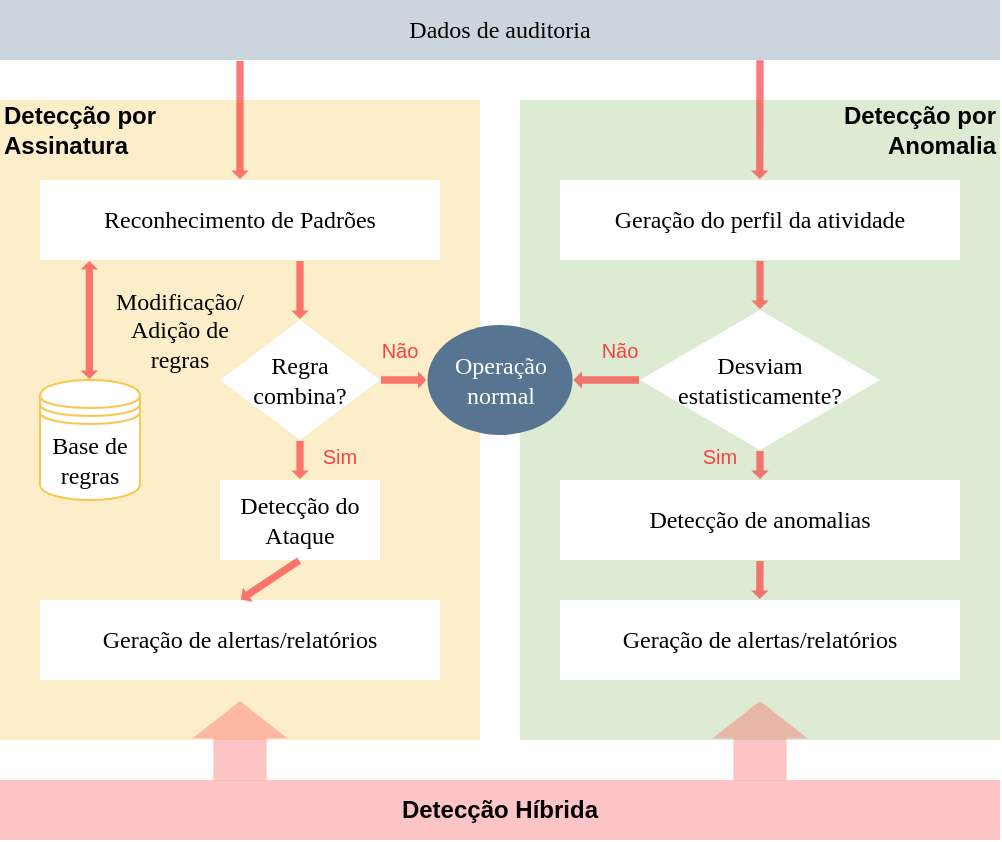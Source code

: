 <mxfile version="21.2.8" type="device">
  <diagram name="Page-1" id="BuArVE6JmWYOOGFdqmcg">
    <mxGraphModel dx="819" dy="500" grid="1" gridSize="10" guides="1" tooltips="1" connect="1" arrows="1" fold="1" page="1" pageScale="1" pageWidth="850" pageHeight="1100" math="0" shadow="0">
      <root>
        <mxCell id="0" />
        <mxCell id="1" parent="0" />
        <mxCell id="BPArV4yc7Rnknf77cz9o-1" value="&lt;span&gt;&lt;font face=&quot;Garamond&quot;&gt;Dados de auditoria&lt;/font&gt;&lt;/span&gt;" style="rounded=0;whiteSpace=wrap;html=1;strokeColor=none;fillColor=#577590;fillOpacity=30;fontStyle=0" parent="1" vertex="1">
          <mxGeometry x="90" y="90" width="500" height="30" as="geometry" />
        </mxCell>
        <mxCell id="BPArV4yc7Rnknf77cz9o-2" value="" style="rounded=0;whiteSpace=wrap;html=1;strokeColor=none;fillColor=#F9C74F;fillOpacity=30;" parent="1" vertex="1">
          <mxGeometry x="90" y="140" width="240" height="320" as="geometry" />
        </mxCell>
        <mxCell id="BPArV4yc7Rnknf77cz9o-3" value="" style="rounded=0;whiteSpace=wrap;html=1;fillColor=#90be6d;strokeColor=none;fillOpacity=30;labelPosition=right;verticalLabelPosition=top;align=left;verticalAlign=bottom;" parent="1" vertex="1">
          <mxGeometry x="350" y="140" width="240" height="320" as="geometry" />
        </mxCell>
        <mxCell id="YLcM5y8bZRw09ZscL8xa-1" value="&lt;b&gt;Detecção por Anomalia&lt;/b&gt;" style="text;html=1;strokeColor=none;fillColor=none;align=right;verticalAlign=middle;whiteSpace=wrap;rounded=0;" parent="1" vertex="1">
          <mxGeometry x="460" y="140" width="130" height="30" as="geometry" />
        </mxCell>
        <mxCell id="YLcM5y8bZRw09ZscL8xa-2" value="&lt;b&gt;Detecção por Assinatura&lt;/b&gt;" style="text;html=1;strokeColor=none;fillColor=none;align=left;verticalAlign=middle;whiteSpace=wrap;rounded=0;" parent="1" vertex="1">
          <mxGeometry x="90" y="140" width="140" height="30" as="geometry" />
        </mxCell>
        <mxCell id="YLcM5y8bZRw09ZscL8xa-3" value="&lt;font face=&quot;Garamond&quot;&gt;Reconhecimento de Padrões&lt;/font&gt;" style="rounded=0;whiteSpace=wrap;html=1;strokeColor=none;" parent="1" vertex="1">
          <mxGeometry x="110" y="180" width="200" height="40" as="geometry" />
        </mxCell>
        <mxCell id="YLcM5y8bZRw09ZscL8xa-4" value="&lt;font face=&quot;Garamond&quot;&gt;Base de regras&lt;/font&gt;" style="shape=datastore;whiteSpace=wrap;html=1;strokeColor=#F9C74F;" parent="1" vertex="1">
          <mxGeometry x="110" y="280" width="50" height="60" as="geometry" />
        </mxCell>
        <mxCell id="2ywffRMXx2h03lQoNakA-1" value="" style="shape=flexArrow;endArrow=classic;startArrow=none;html=1;rounded=0;entryX=0.5;entryY=0;entryDx=0;entryDy=0;endWidth=4.105;endSize=1.077;width=3.654;startSize=1.077;startWidth=4.105;strokeColor=none;fillColor=#F94144;fillOpacity=70;startFill=0;" parent="1" target="YLcM5y8bZRw09ZscL8xa-3" edge="1">
          <mxGeometry width="100" height="100" relative="1" as="geometry">
            <mxPoint x="210" y="120" as="sourcePoint" />
            <mxPoint x="45" y="559" as="targetPoint" />
          </mxGeometry>
        </mxCell>
        <mxCell id="2ywffRMXx2h03lQoNakA-3" value="" style="shape=flexArrow;endArrow=classic;startArrow=block;html=1;rounded=0;entryX=0.5;entryY=0;entryDx=0;entryDy=0;endWidth=4.105;endSize=1.077;width=3.654;startSize=1.077;startWidth=4.105;strokeColor=none;fillColor=#F94144;fillOpacity=70;startFill=0;" parent="1" edge="1">
          <mxGeometry width="100" height="100" relative="1" as="geometry">
            <mxPoint x="134.71" y="220" as="sourcePoint" />
            <mxPoint x="134.71" y="280" as="targetPoint" />
          </mxGeometry>
        </mxCell>
        <mxCell id="2ywffRMXx2h03lQoNakA-4" value="&lt;font face=&quot;Garamond&quot;&gt;Modificação/&lt;br&gt;Adição de regras&lt;/font&gt;" style="text;html=1;strokeColor=none;fillColor=none;align=center;verticalAlign=middle;whiteSpace=wrap;rounded=0;" parent="1" vertex="1">
          <mxGeometry x="140" y="240" width="80" height="30" as="geometry" />
        </mxCell>
        <mxCell id="2ywffRMXx2h03lQoNakA-5" value="" style="shape=flexArrow;endArrow=classic;startArrow=none;html=1;rounded=0;entryX=0.5;entryY=0;entryDx=0;entryDy=0;endWidth=4.105;endSize=1.077;width=3.654;startSize=1.077;startWidth=4.105;strokeColor=none;fillColor=#F94144;fillOpacity=70;startFill=0;" parent="1" source="2ywffRMXx2h03lQoNakA-21" target="2ywffRMXx2h03lQoNakA-6" edge="1">
          <mxGeometry width="100" height="100" relative="1" as="geometry">
            <mxPoint x="270" y="220" as="sourcePoint" />
            <mxPoint x="280" y="280" as="targetPoint" />
          </mxGeometry>
        </mxCell>
        <mxCell id="2ywffRMXx2h03lQoNakA-6" value="&lt;font face=&quot;Garamond&quot;&gt;Detecção do Ataque&lt;/font&gt;" style="rounded=0;whiteSpace=wrap;html=1;strokeColor=none;" parent="1" vertex="1">
          <mxGeometry x="200" y="330" width="80" height="40" as="geometry" />
        </mxCell>
        <mxCell id="2ywffRMXx2h03lQoNakA-8" value="&lt;b style=&quot;border-color: var(--border-color); text-align: left;&quot;&gt;Detecção Híbrida&lt;/b&gt;" style="rounded=0;whiteSpace=wrap;html=1;strokeColor=none;fillColor=#F94144;fillOpacity=30;fontStyle=0" parent="1" vertex="1">
          <mxGeometry x="90" y="480" width="500" height="30" as="geometry" />
        </mxCell>
        <mxCell id="2ywffRMXx2h03lQoNakA-9" value="" style="shape=flexArrow;endArrow=classic;html=1;rounded=0;width=26.667;endSize=5.919;strokeColor=none;fillColor=#F94144;fillOpacity=30;exitX=0.24;exitY=0.019;exitDx=0;exitDy=0;exitPerimeter=0;" parent="1" source="2ywffRMXx2h03lQoNakA-8" edge="1">
          <mxGeometry width="50" height="50" relative="1" as="geometry">
            <mxPoint x="210" y="480" as="sourcePoint" />
            <mxPoint x="210" y="440" as="targetPoint" />
          </mxGeometry>
        </mxCell>
        <mxCell id="2ywffRMXx2h03lQoNakA-10" value="" style="shape=flexArrow;endArrow=classic;html=1;rounded=0;width=26.667;endSize=5.919;strokeColor=none;fillColor=#F94144;fillOpacity=30;exitX=0.76;exitY=0.02;exitDx=0;exitDy=0;exitPerimeter=0;" parent="1" source="2ywffRMXx2h03lQoNakA-8" edge="1">
          <mxGeometry width="50" height="50" relative="1" as="geometry">
            <mxPoint x="469.96" y="480" as="sourcePoint" />
            <mxPoint x="470" y="440" as="targetPoint" />
          </mxGeometry>
        </mxCell>
        <mxCell id="2ywffRMXx2h03lQoNakA-11" value="&lt;font face=&quot;Garamond&quot;&gt;Geração de alertas/relatórios&lt;/font&gt;" style="rounded=0;whiteSpace=wrap;html=1;strokeColor=none;" parent="1" vertex="1">
          <mxGeometry x="110" y="390" width="200" height="40" as="geometry" />
        </mxCell>
        <mxCell id="2ywffRMXx2h03lQoNakA-12" value="&lt;font face=&quot;Garamond&quot;&gt;Geração de alertas/relatórios&lt;/font&gt;" style="rounded=0;whiteSpace=wrap;html=1;strokeColor=none;" parent="1" vertex="1">
          <mxGeometry x="370" y="390" width="200" height="40" as="geometry" />
        </mxCell>
        <mxCell id="2ywffRMXx2h03lQoNakA-13" value="&lt;font face=&quot;Garamond&quot;&gt;Geração do perfil da atividade&lt;/font&gt;" style="rounded=0;whiteSpace=wrap;html=1;strokeColor=none;" parent="1" vertex="1">
          <mxGeometry x="370" y="180" width="200" height="40" as="geometry" />
        </mxCell>
        <mxCell id="2ywffRMXx2h03lQoNakA-14" value="" style="shape=flexArrow;endArrow=classic;startArrow=none;html=1;rounded=0;entryX=0.5;entryY=0;entryDx=0;entryDy=0;endWidth=4.105;endSize=1.077;width=3.654;startSize=1.077;startWidth=4.105;strokeColor=none;fillColor=#F94144;fillOpacity=70;startFill=0;exitX=0.5;exitY=1;exitDx=0;exitDy=0;" parent="1" source="2ywffRMXx2h03lQoNakA-6" target="2ywffRMXx2h03lQoNakA-11" edge="1">
          <mxGeometry width="100" height="100" relative="1" as="geometry">
            <mxPoint x="50" y="260" as="sourcePoint" />
            <mxPoint x="50" y="330" as="targetPoint" />
          </mxGeometry>
        </mxCell>
        <mxCell id="2ywffRMXx2h03lQoNakA-15" value="" style="shape=flexArrow;endArrow=classic;startArrow=none;html=1;rounded=0;endWidth=4.105;endSize=1.077;width=3.654;startSize=1.077;startWidth=4.105;strokeColor=none;fillColor=#F94144;fillOpacity=70;startFill=0;entryX=0.5;entryY=0;entryDx=0;entryDy=0;" parent="1" source="2ywffRMXx2h03lQoNakA-23" target="2ywffRMXx2h03lQoNakA-17" edge="1">
          <mxGeometry width="100" height="100" relative="1" as="geometry">
            <mxPoint x="470" y="220" as="sourcePoint" />
            <mxPoint x="470" y="260" as="targetPoint" />
          </mxGeometry>
        </mxCell>
        <mxCell id="2ywffRMXx2h03lQoNakA-16" value="" style="shape=flexArrow;endArrow=classic;startArrow=none;html=1;rounded=0;entryX=0.5;entryY=0;entryDx=0;entryDy=0;endWidth=4.105;endSize=1.077;width=3.654;startSize=1.077;startWidth=4.105;strokeColor=none;fillColor=#F94144;fillOpacity=70;startFill=0;exitX=0.76;exitY=0.986;exitDx=0;exitDy=0;exitPerimeter=0;" parent="1" source="BPArV4yc7Rnknf77cz9o-1" edge="1">
          <mxGeometry width="100" height="100" relative="1" as="geometry">
            <mxPoint x="470.14" y="120" as="sourcePoint" />
            <mxPoint x="469.86" y="180" as="targetPoint" />
          </mxGeometry>
        </mxCell>
        <mxCell id="2ywffRMXx2h03lQoNakA-17" value="&lt;font face=&quot;Garamond&quot;&gt;Detecção de anomalias&lt;/font&gt;" style="rounded=0;whiteSpace=wrap;html=1;strokeColor=none;" parent="1" vertex="1">
          <mxGeometry x="370" y="330" width="200" height="40" as="geometry" />
        </mxCell>
        <mxCell id="2ywffRMXx2h03lQoNakA-18" value="" style="shape=flexArrow;endArrow=classic;startArrow=none;html=1;rounded=0;endWidth=4.105;endSize=1.077;width=3.654;startSize=1.077;startWidth=4.105;strokeColor=none;fillColor=#F94144;fillOpacity=70;startFill=0;entryX=0.5;entryY=0;entryDx=0;entryDy=0;exitX=0.5;exitY=1;exitDx=0;exitDy=0;" parent="1" source="2ywffRMXx2h03lQoNakA-17" edge="1">
          <mxGeometry width="100" height="100" relative="1" as="geometry">
            <mxPoint x="470" y="350" as="sourcePoint" />
            <mxPoint x="469.87" y="390" as="targetPoint" />
          </mxGeometry>
        </mxCell>
        <mxCell id="2ywffRMXx2h03lQoNakA-20" value="&lt;font face=&quot;Garamond&quot;&gt;&lt;br&gt;&lt;/font&gt;" style="text;html=1;strokeColor=none;fillColor=none;align=center;verticalAlign=middle;whiteSpace=wrap;rounded=0;" parent="1" vertex="1">
          <mxGeometry x="490" y="230" width="50" height="30" as="geometry" />
        </mxCell>
        <mxCell id="2ywffRMXx2h03lQoNakA-22" value="" style="shape=flexArrow;endArrow=classic;startArrow=none;html=1;rounded=0;entryX=0.5;entryY=0;entryDx=0;entryDy=0;endWidth=4.105;endSize=1.077;width=3.654;startSize=1.077;startWidth=4.105;strokeColor=none;fillColor=#F94144;fillOpacity=70;startFill=0;" parent="1" target="2ywffRMXx2h03lQoNakA-21" edge="1">
          <mxGeometry width="100" height="100" relative="1" as="geometry">
            <mxPoint x="240" y="220" as="sourcePoint" />
            <mxPoint x="270" y="320" as="targetPoint" />
          </mxGeometry>
        </mxCell>
        <mxCell id="2ywffRMXx2h03lQoNakA-21" value="&lt;font face=&quot;Garamond&quot;&gt;Regra combina?&lt;/font&gt;" style="rhombus;whiteSpace=wrap;html=1;fillColor=#FFFFFF;strokeColor=none;" parent="1" vertex="1">
          <mxGeometry x="200" y="250" width="80" height="60" as="geometry" />
        </mxCell>
        <mxCell id="2ywffRMXx2h03lQoNakA-24" value="" style="shape=flexArrow;endArrow=classic;startArrow=none;html=1;rounded=0;endWidth=4.105;endSize=1.077;width=3.654;startSize=1.077;startWidth=4.105;strokeColor=none;fillColor=#F94144;fillOpacity=70;startFill=0;entryX=0.5;entryY=0;entryDx=0;entryDy=0;" parent="1" target="2ywffRMXx2h03lQoNakA-23" edge="1">
          <mxGeometry width="100" height="100" relative="1" as="geometry">
            <mxPoint x="470" y="220" as="sourcePoint" />
            <mxPoint x="470" y="330" as="targetPoint" />
          </mxGeometry>
        </mxCell>
        <mxCell id="2ywffRMXx2h03lQoNakA-23" value="&lt;font face=&quot;Garamond&quot;&gt;Desviam estatisticamente?&lt;/font&gt;" style="rhombus;whiteSpace=wrap;html=1;fillColor=#FFFFFF;strokeColor=none;" parent="1" vertex="1">
          <mxGeometry x="410" y="245" width="120" height="70" as="geometry" />
        </mxCell>
        <mxCell id="2ywffRMXx2h03lQoNakA-25" value="&lt;font color=&quot;#ffffff&quot; face=&quot;Garamond&quot;&gt;Operação normal&lt;/font&gt;" style="ellipse;whiteSpace=wrap;html=1;strokeColor=none;fillColor=#577590;" parent="1" vertex="1">
          <mxGeometry x="303.75" y="252.5" width="72.5" height="55" as="geometry" />
        </mxCell>
        <mxCell id="2ywffRMXx2h03lQoNakA-27" value="" style="shape=flexArrow;endArrow=none;startArrow=block;html=1;rounded=0;entryX=0;entryY=0.5;entryDx=0;entryDy=0;endWidth=4.105;endSize=1.077;width=3.654;startSize=1.077;startWidth=4.105;strokeColor=none;fillColor=#F94144;fillOpacity=70;startFill=0;exitX=1;exitY=0.5;exitDx=0;exitDy=0;endFill=0;" parent="1" source="2ywffRMXx2h03lQoNakA-25" target="2ywffRMXx2h03lQoNakA-23" edge="1">
          <mxGeometry width="100" height="100" relative="1" as="geometry">
            <mxPoint x="670" y="290" as="sourcePoint" />
            <mxPoint x="640" y="310" as="targetPoint" />
          </mxGeometry>
        </mxCell>
        <mxCell id="2ywffRMXx2h03lQoNakA-28" value="" style="shape=flexArrow;endArrow=classic;startArrow=none;html=1;rounded=0;entryX=0;entryY=0.5;entryDx=0;entryDy=0;endWidth=4.105;endSize=1.077;width=3.654;startSize=1.077;startWidth=4.105;strokeColor=none;fillColor=#F94144;fillOpacity=70;startFill=0;exitX=1;exitY=0.5;exitDx=0;exitDy=0;" parent="1" source="2ywffRMXx2h03lQoNakA-21" target="2ywffRMXx2h03lQoNakA-25" edge="1">
          <mxGeometry width="100" height="100" relative="1" as="geometry">
            <mxPoint x="660" y="290" as="sourcePoint" />
            <mxPoint x="630" y="310" as="targetPoint" />
          </mxGeometry>
        </mxCell>
        <mxCell id="Pa-B0gm-NTGAd6b3Csfk-1" value="&lt;font color=&quot;#f94144&quot; style=&quot;font-size: 10px;&quot;&gt;Sim&lt;/font&gt;" style="text;html=1;strokeColor=none;fillColor=none;align=center;verticalAlign=middle;whiteSpace=wrap;rounded=0;" vertex="1" parent="1">
          <mxGeometry x="250" y="313" width="20" height="10" as="geometry" />
        </mxCell>
        <mxCell id="Pa-B0gm-NTGAd6b3Csfk-2" value="&lt;font color=&quot;#f94144&quot; style=&quot;font-size: 10px;&quot;&gt;Sim&lt;/font&gt;" style="text;html=1;strokeColor=none;fillColor=none;align=center;verticalAlign=middle;whiteSpace=wrap;rounded=0;" vertex="1" parent="1">
          <mxGeometry x="440" y="313" width="20" height="10" as="geometry" />
        </mxCell>
        <mxCell id="Pa-B0gm-NTGAd6b3Csfk-3" value="&lt;font color=&quot;#f94144&quot; style=&quot;font-size: 10px;&quot;&gt;Não&lt;/font&gt;" style="text;html=1;strokeColor=none;fillColor=none;align=center;verticalAlign=middle;whiteSpace=wrap;rounded=0;" vertex="1" parent="1">
          <mxGeometry x="280" y="260" width="20" height="10" as="geometry" />
        </mxCell>
        <mxCell id="Pa-B0gm-NTGAd6b3Csfk-4" value="&lt;font color=&quot;#f94144&quot; style=&quot;font-size: 10px;&quot;&gt;Não&lt;/font&gt;" style="text;html=1;strokeColor=none;fillColor=none;align=center;verticalAlign=middle;whiteSpace=wrap;rounded=0;" vertex="1" parent="1">
          <mxGeometry x="390" y="260" width="20" height="10" as="geometry" />
        </mxCell>
      </root>
    </mxGraphModel>
  </diagram>
</mxfile>
